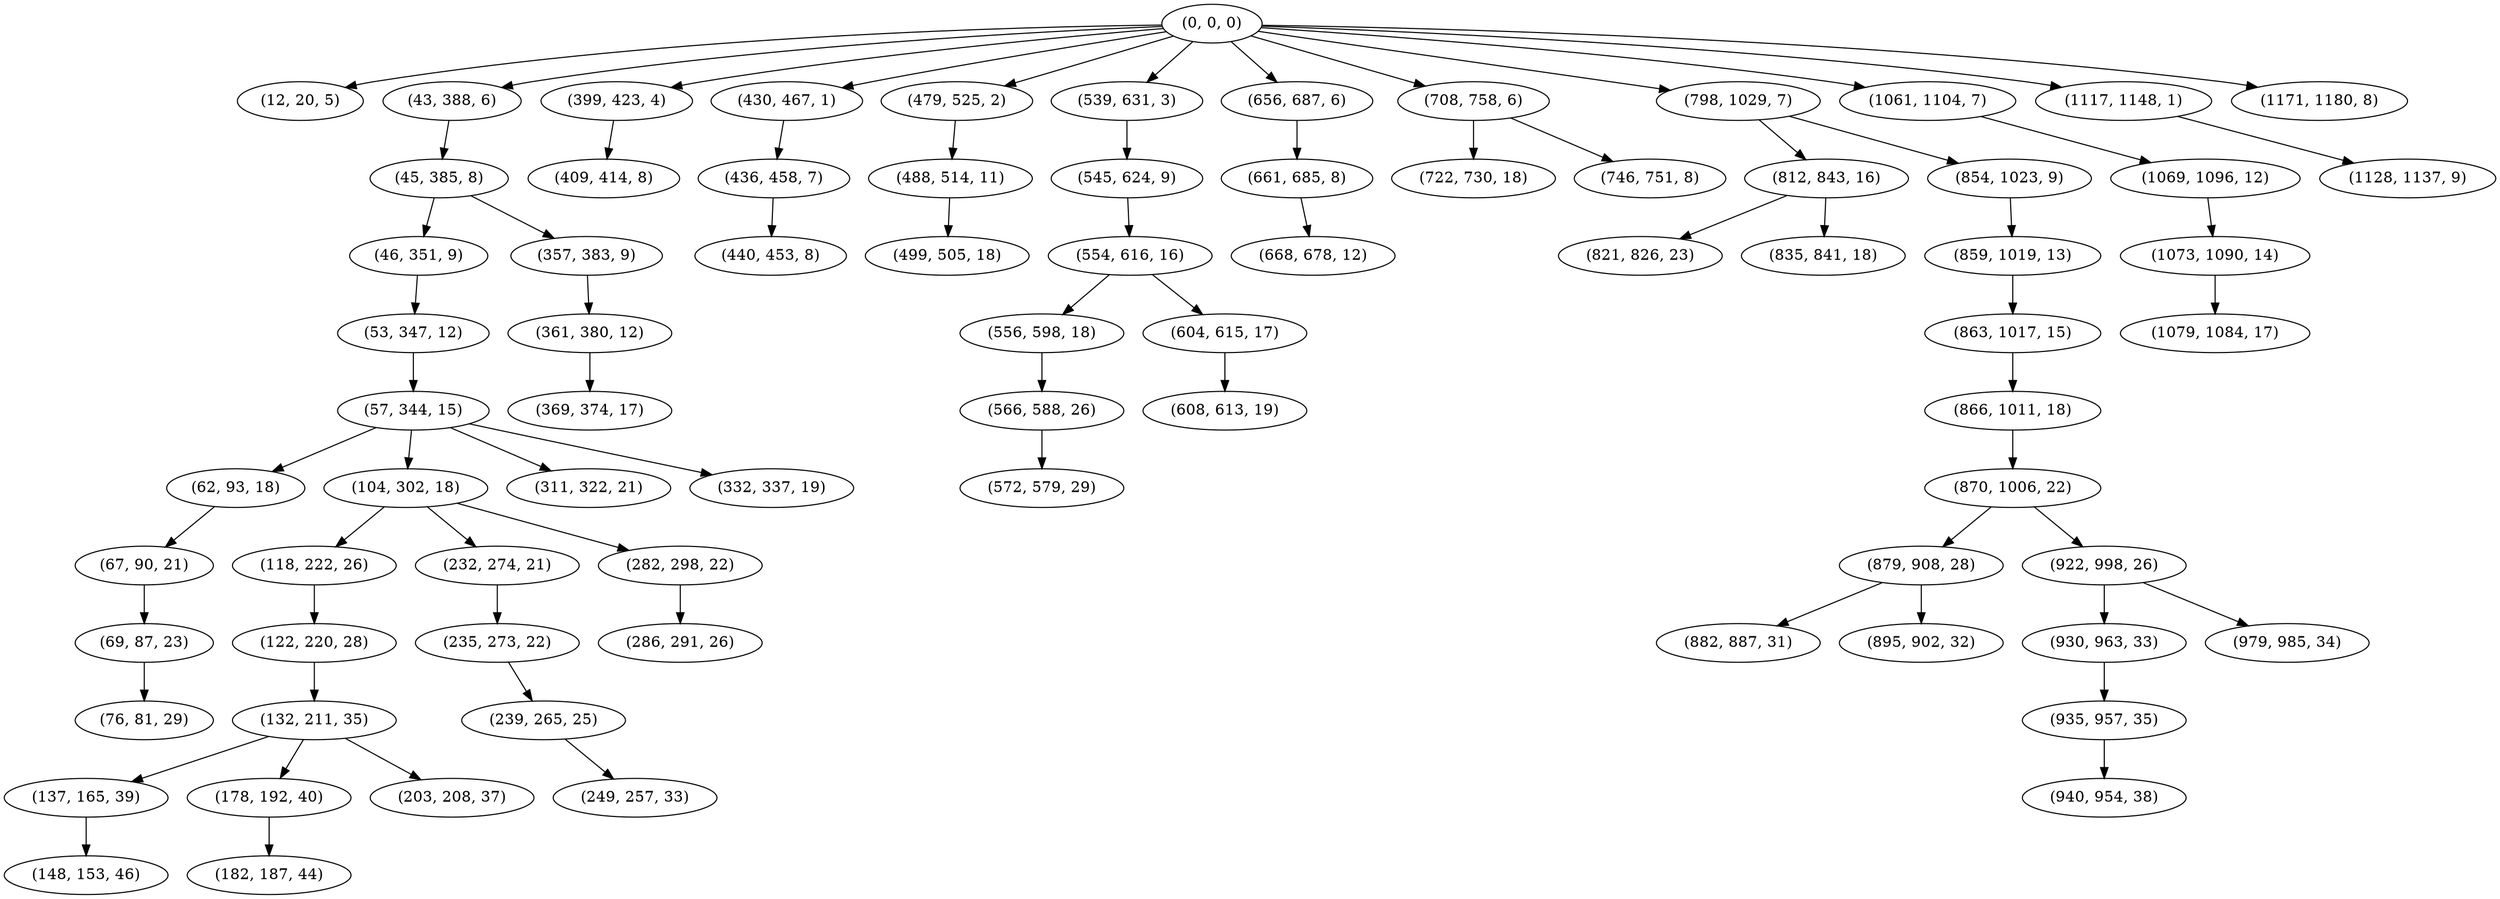 digraph tree {
    "(0, 0, 0)";
    "(12, 20, 5)";
    "(43, 388, 6)";
    "(45, 385, 8)";
    "(46, 351, 9)";
    "(53, 347, 12)";
    "(57, 344, 15)";
    "(62, 93, 18)";
    "(67, 90, 21)";
    "(69, 87, 23)";
    "(76, 81, 29)";
    "(104, 302, 18)";
    "(118, 222, 26)";
    "(122, 220, 28)";
    "(132, 211, 35)";
    "(137, 165, 39)";
    "(148, 153, 46)";
    "(178, 192, 40)";
    "(182, 187, 44)";
    "(203, 208, 37)";
    "(232, 274, 21)";
    "(235, 273, 22)";
    "(239, 265, 25)";
    "(249, 257, 33)";
    "(282, 298, 22)";
    "(286, 291, 26)";
    "(311, 322, 21)";
    "(332, 337, 19)";
    "(357, 383, 9)";
    "(361, 380, 12)";
    "(369, 374, 17)";
    "(399, 423, 4)";
    "(409, 414, 8)";
    "(430, 467, 1)";
    "(436, 458, 7)";
    "(440, 453, 8)";
    "(479, 525, 2)";
    "(488, 514, 11)";
    "(499, 505, 18)";
    "(539, 631, 3)";
    "(545, 624, 9)";
    "(554, 616, 16)";
    "(556, 598, 18)";
    "(566, 588, 26)";
    "(572, 579, 29)";
    "(604, 615, 17)";
    "(608, 613, 19)";
    "(656, 687, 6)";
    "(661, 685, 8)";
    "(668, 678, 12)";
    "(708, 758, 6)";
    "(722, 730, 18)";
    "(746, 751, 8)";
    "(798, 1029, 7)";
    "(812, 843, 16)";
    "(821, 826, 23)";
    "(835, 841, 18)";
    "(854, 1023, 9)";
    "(859, 1019, 13)";
    "(863, 1017, 15)";
    "(866, 1011, 18)";
    "(870, 1006, 22)";
    "(879, 908, 28)";
    "(882, 887, 31)";
    "(895, 902, 32)";
    "(922, 998, 26)";
    "(930, 963, 33)";
    "(935, 957, 35)";
    "(940, 954, 38)";
    "(979, 985, 34)";
    "(1061, 1104, 7)";
    "(1069, 1096, 12)";
    "(1073, 1090, 14)";
    "(1079, 1084, 17)";
    "(1117, 1148, 1)";
    "(1128, 1137, 9)";
    "(1171, 1180, 8)";
    "(0, 0, 0)" -> "(12, 20, 5)";
    "(0, 0, 0)" -> "(43, 388, 6)";
    "(0, 0, 0)" -> "(399, 423, 4)";
    "(0, 0, 0)" -> "(430, 467, 1)";
    "(0, 0, 0)" -> "(479, 525, 2)";
    "(0, 0, 0)" -> "(539, 631, 3)";
    "(0, 0, 0)" -> "(656, 687, 6)";
    "(0, 0, 0)" -> "(708, 758, 6)";
    "(0, 0, 0)" -> "(798, 1029, 7)";
    "(0, 0, 0)" -> "(1061, 1104, 7)";
    "(0, 0, 0)" -> "(1117, 1148, 1)";
    "(0, 0, 0)" -> "(1171, 1180, 8)";
    "(43, 388, 6)" -> "(45, 385, 8)";
    "(45, 385, 8)" -> "(46, 351, 9)";
    "(45, 385, 8)" -> "(357, 383, 9)";
    "(46, 351, 9)" -> "(53, 347, 12)";
    "(53, 347, 12)" -> "(57, 344, 15)";
    "(57, 344, 15)" -> "(62, 93, 18)";
    "(57, 344, 15)" -> "(104, 302, 18)";
    "(57, 344, 15)" -> "(311, 322, 21)";
    "(57, 344, 15)" -> "(332, 337, 19)";
    "(62, 93, 18)" -> "(67, 90, 21)";
    "(67, 90, 21)" -> "(69, 87, 23)";
    "(69, 87, 23)" -> "(76, 81, 29)";
    "(104, 302, 18)" -> "(118, 222, 26)";
    "(104, 302, 18)" -> "(232, 274, 21)";
    "(104, 302, 18)" -> "(282, 298, 22)";
    "(118, 222, 26)" -> "(122, 220, 28)";
    "(122, 220, 28)" -> "(132, 211, 35)";
    "(132, 211, 35)" -> "(137, 165, 39)";
    "(132, 211, 35)" -> "(178, 192, 40)";
    "(132, 211, 35)" -> "(203, 208, 37)";
    "(137, 165, 39)" -> "(148, 153, 46)";
    "(178, 192, 40)" -> "(182, 187, 44)";
    "(232, 274, 21)" -> "(235, 273, 22)";
    "(235, 273, 22)" -> "(239, 265, 25)";
    "(239, 265, 25)" -> "(249, 257, 33)";
    "(282, 298, 22)" -> "(286, 291, 26)";
    "(357, 383, 9)" -> "(361, 380, 12)";
    "(361, 380, 12)" -> "(369, 374, 17)";
    "(399, 423, 4)" -> "(409, 414, 8)";
    "(430, 467, 1)" -> "(436, 458, 7)";
    "(436, 458, 7)" -> "(440, 453, 8)";
    "(479, 525, 2)" -> "(488, 514, 11)";
    "(488, 514, 11)" -> "(499, 505, 18)";
    "(539, 631, 3)" -> "(545, 624, 9)";
    "(545, 624, 9)" -> "(554, 616, 16)";
    "(554, 616, 16)" -> "(556, 598, 18)";
    "(554, 616, 16)" -> "(604, 615, 17)";
    "(556, 598, 18)" -> "(566, 588, 26)";
    "(566, 588, 26)" -> "(572, 579, 29)";
    "(604, 615, 17)" -> "(608, 613, 19)";
    "(656, 687, 6)" -> "(661, 685, 8)";
    "(661, 685, 8)" -> "(668, 678, 12)";
    "(708, 758, 6)" -> "(722, 730, 18)";
    "(708, 758, 6)" -> "(746, 751, 8)";
    "(798, 1029, 7)" -> "(812, 843, 16)";
    "(798, 1029, 7)" -> "(854, 1023, 9)";
    "(812, 843, 16)" -> "(821, 826, 23)";
    "(812, 843, 16)" -> "(835, 841, 18)";
    "(854, 1023, 9)" -> "(859, 1019, 13)";
    "(859, 1019, 13)" -> "(863, 1017, 15)";
    "(863, 1017, 15)" -> "(866, 1011, 18)";
    "(866, 1011, 18)" -> "(870, 1006, 22)";
    "(870, 1006, 22)" -> "(879, 908, 28)";
    "(870, 1006, 22)" -> "(922, 998, 26)";
    "(879, 908, 28)" -> "(882, 887, 31)";
    "(879, 908, 28)" -> "(895, 902, 32)";
    "(922, 998, 26)" -> "(930, 963, 33)";
    "(922, 998, 26)" -> "(979, 985, 34)";
    "(930, 963, 33)" -> "(935, 957, 35)";
    "(935, 957, 35)" -> "(940, 954, 38)";
    "(1061, 1104, 7)" -> "(1069, 1096, 12)";
    "(1069, 1096, 12)" -> "(1073, 1090, 14)";
    "(1073, 1090, 14)" -> "(1079, 1084, 17)";
    "(1117, 1148, 1)" -> "(1128, 1137, 9)";
}
